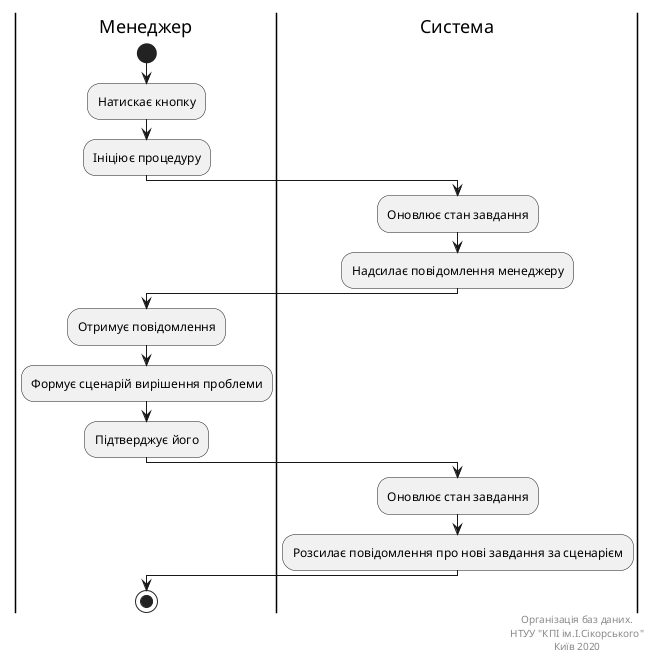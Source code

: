 @startuml runProject

|Менеджер|
start
:Натискає кнопку;
:Ініціює процедуру;

|Система|
:Оновлює стан завдання;
:Надсилає повідомлення менеджеру;

|Менеджер|
:Отримує повідомлення;
:Формує сценарій вирішення проблеми;
:Підтверджує його;

|Система|
:Оновлює стан завдання;
:Розсилає повідомлення про нові завдання за сценарієм;

|Менеджер|
stop


right footer
Організація баз даних.
НТУУ "КПІ ім.І.Сікорського"
Київ 2020 
end footer
@enduml
